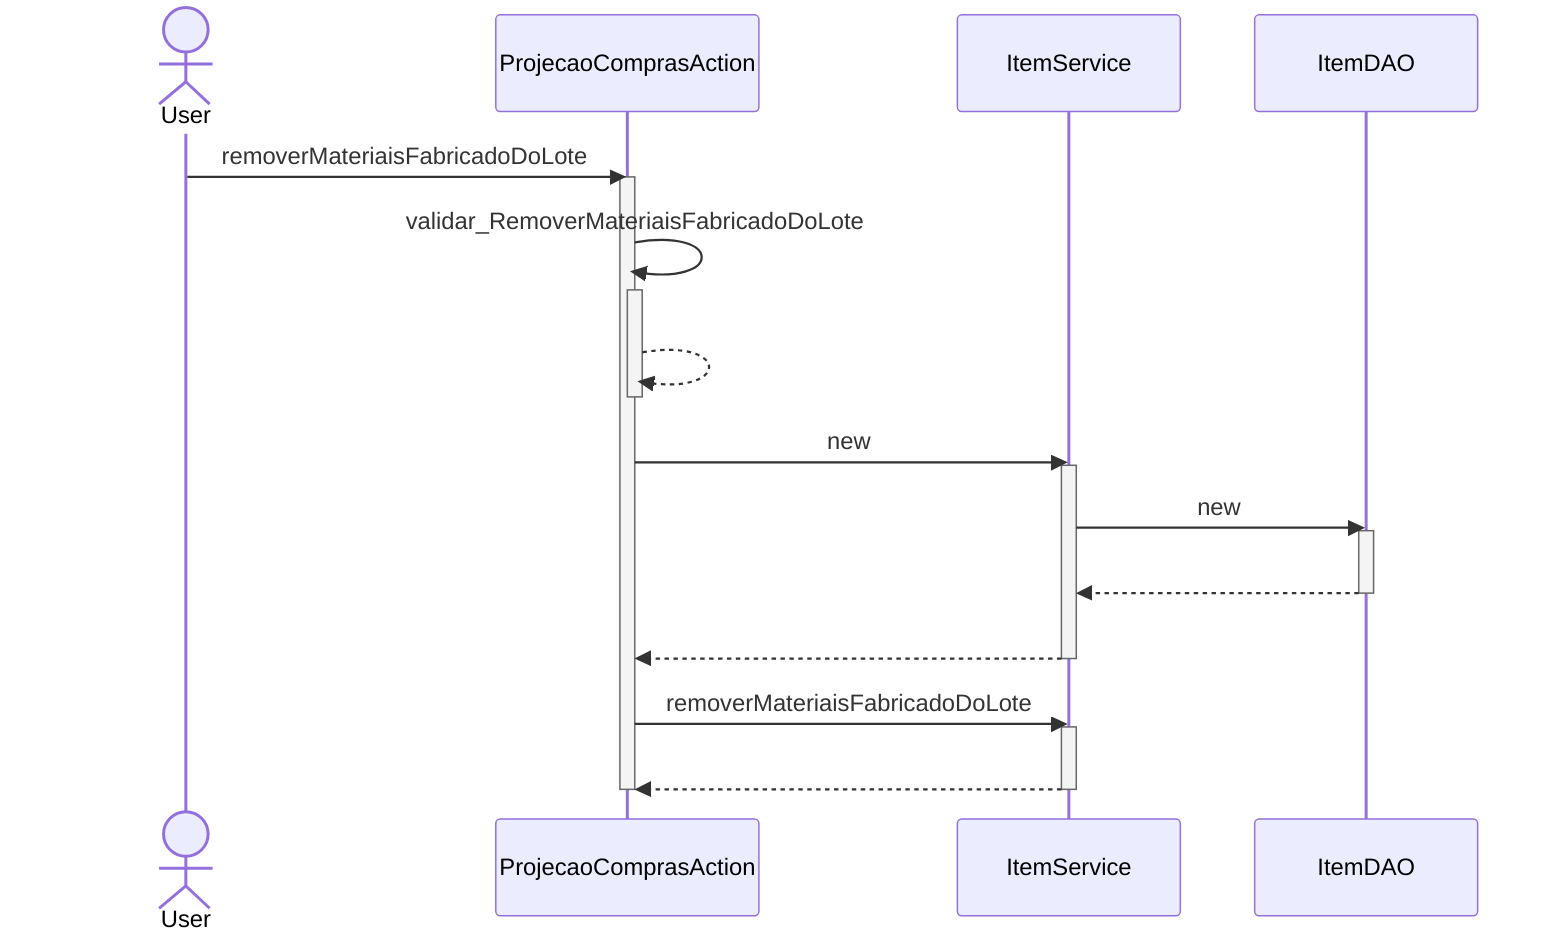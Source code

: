 sequenceDiagram
actor User
User ->> ProjecaoComprasAction : removerMateriaisFabricadoDoLote
activate ProjecaoComprasAction
ProjecaoComprasAction ->> ProjecaoComprasAction : validar_RemoverMateriaisFabricadoDoLote
activate ProjecaoComprasAction
ProjecaoComprasAction -->> ProjecaoComprasAction : #32; 
deactivate ProjecaoComprasAction
ProjecaoComprasAction ->> ItemService : new
activate ItemService
ItemService ->> ItemDAO : new
activate ItemDAO
ItemDAO -->> ItemService : #32; 
deactivate ItemDAO
ItemService -->> ProjecaoComprasAction : #32; 
deactivate ItemService
ProjecaoComprasAction ->> ItemService : removerMateriaisFabricadoDoLote
activate ItemService
ItemService -->> ProjecaoComprasAction : #32; 
deactivate ItemService
deactivate ProjecaoComprasAction